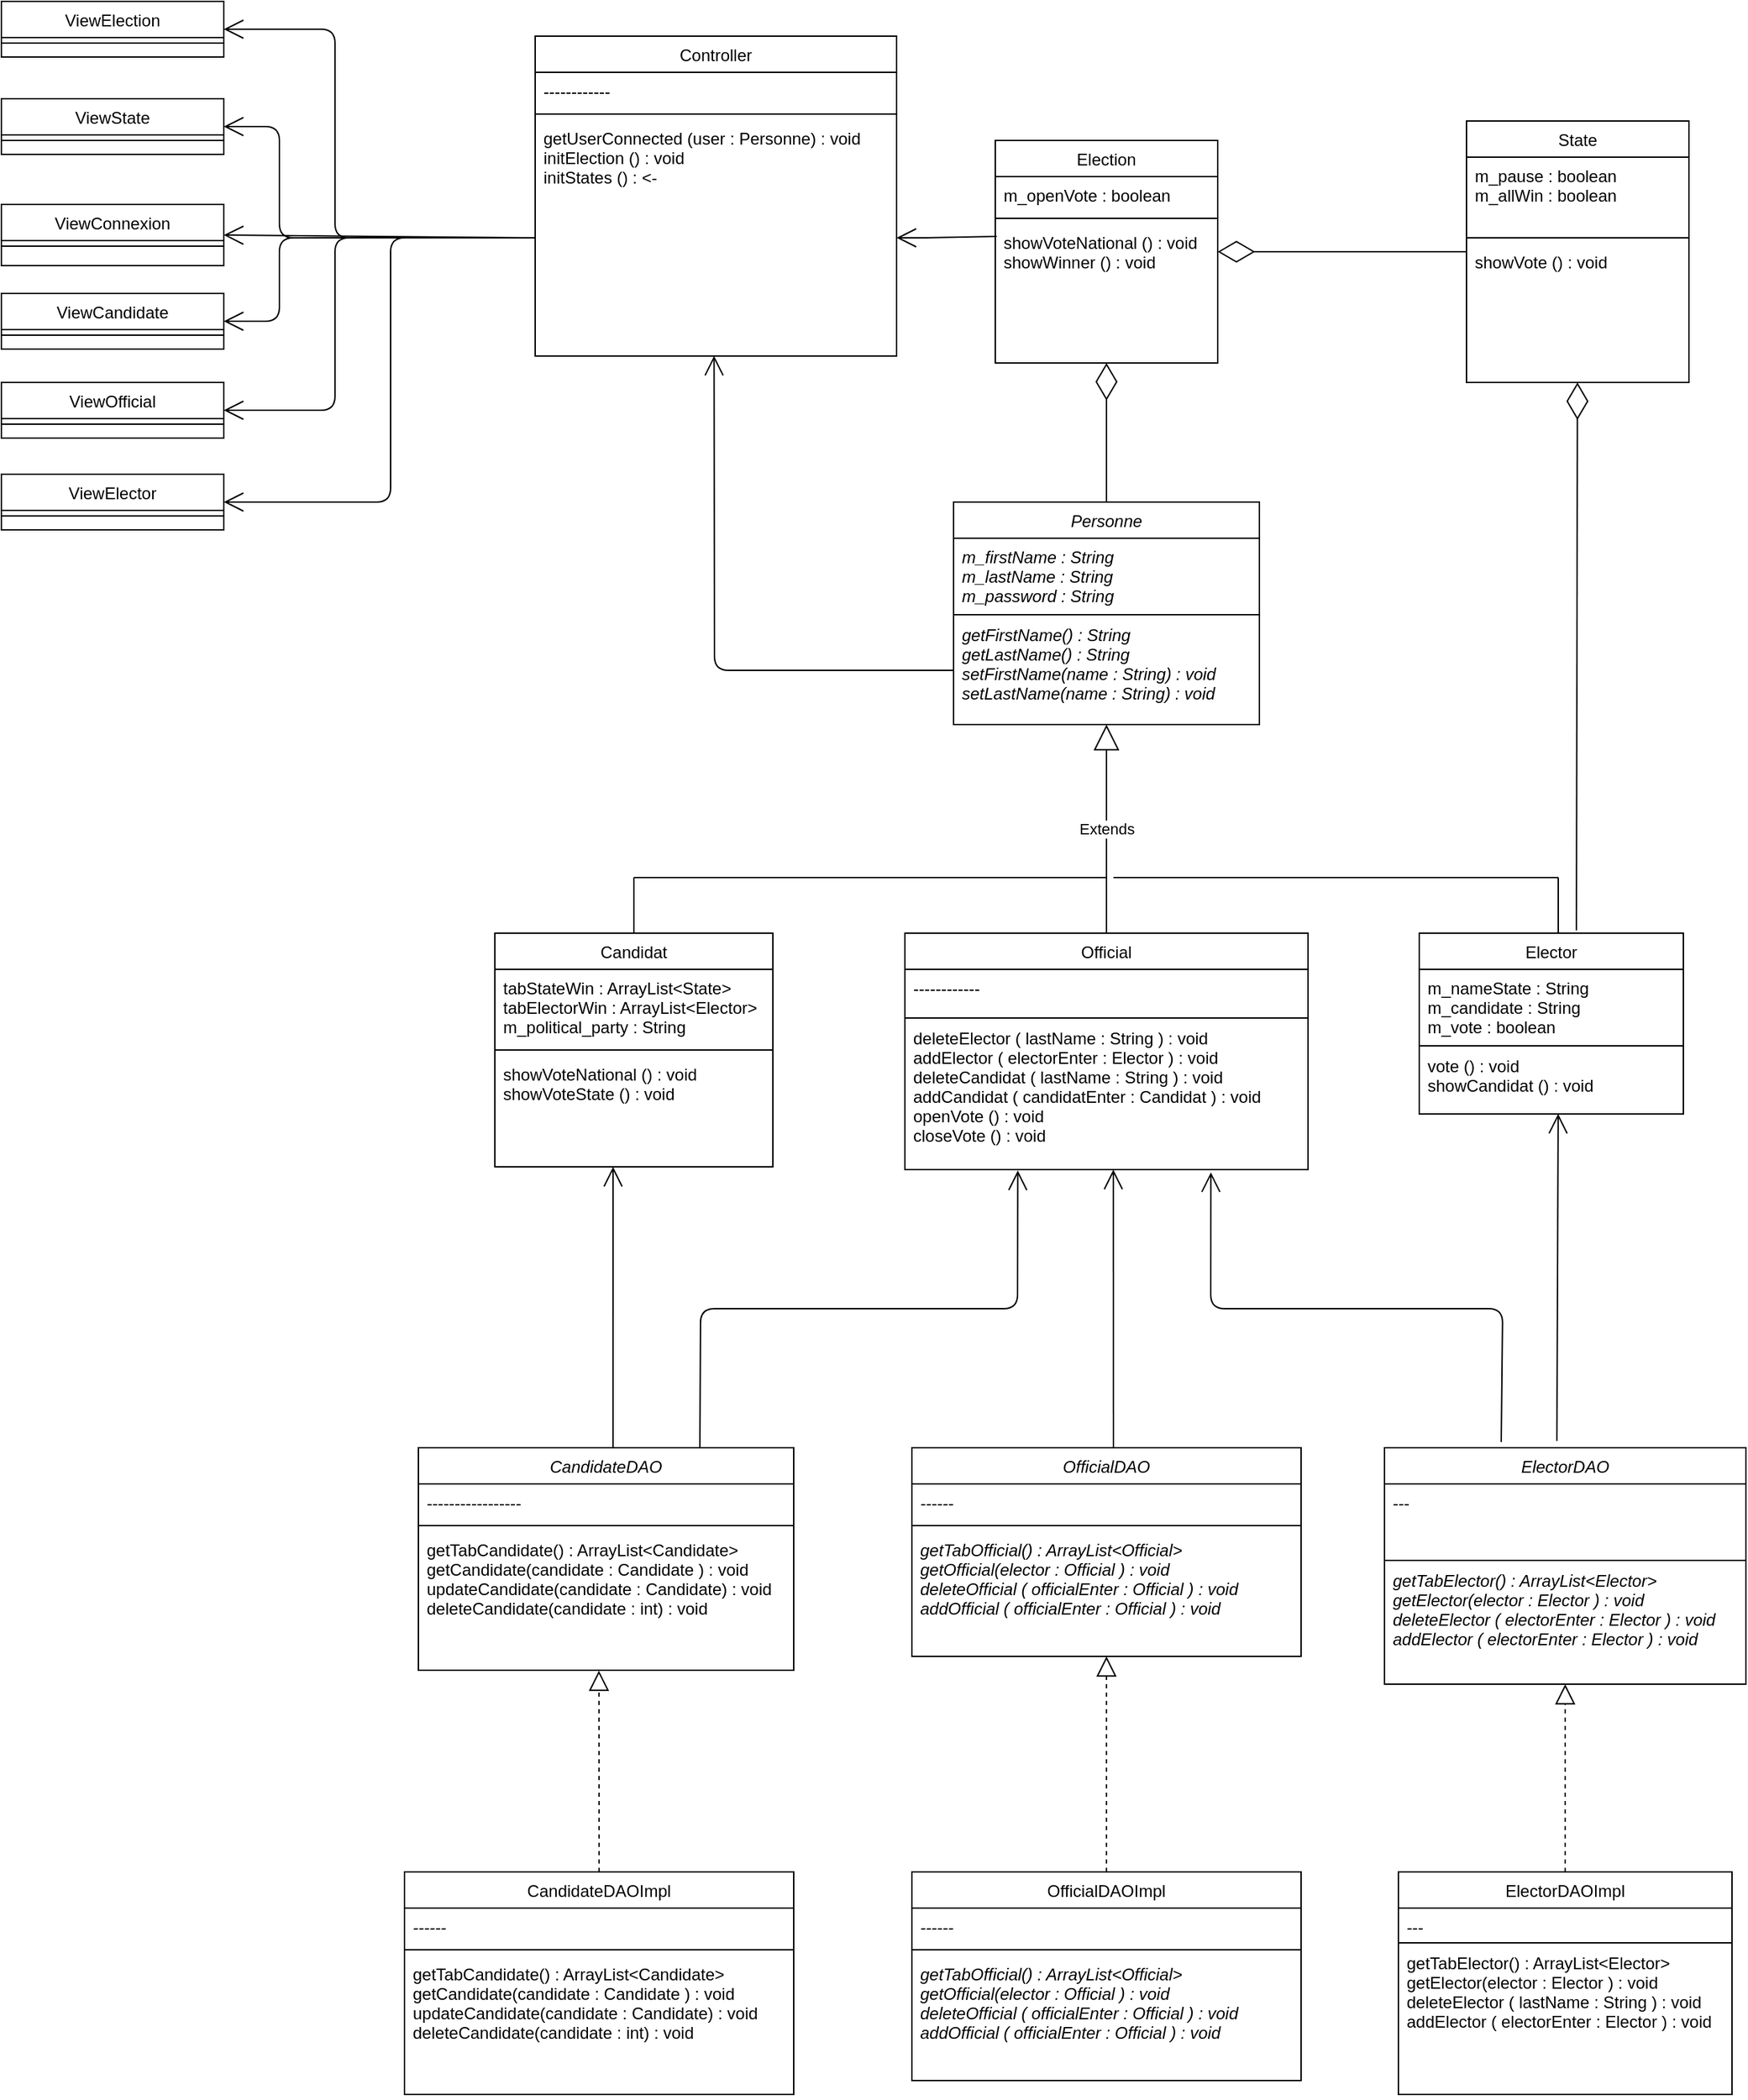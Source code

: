 <mxfile version="13.10.3" type="google"><diagram id="Czc2_N3RN8RW1SPeIlxV" name="Page-1"><mxGraphModel dx="1892" dy="1652" grid="1" gridSize="10" guides="1" tooltips="1" connect="1" arrows="1" fold="1" page="1" pageScale="1" pageWidth="827" pageHeight="1169" math="0" shadow="0"><root><mxCell id="WIyWlLk6GJQsqaUBKTNV-0"/><mxCell id="WIyWlLk6GJQsqaUBKTNV-1" parent="WIyWlLk6GJQsqaUBKTNV-0"/><mxCell id="zkfFHV4jXpPFQw0GAbJ--0" value="OfficialDAO" style="swimlane;fontStyle=2;align=center;verticalAlign=top;childLayout=stackLayout;horizontal=1;startSize=26;horizontalStack=0;resizeParent=1;resizeLast=0;collapsible=1;marginBottom=0;rounded=0;shadow=0;strokeWidth=1;" parent="WIyWlLk6GJQsqaUBKTNV-1" vertex="1"><mxGeometry x="-145" y="-70" width="280" height="150" as="geometry"><mxRectangle x="230" y="140" width="160" height="26" as="alternateBounds"/></mxGeometry></mxCell><mxCell id="zkfFHV4jXpPFQw0GAbJ--1" value="------" style="text;align=left;verticalAlign=top;spacingLeft=4;spacingRight=4;overflow=hidden;rotatable=0;points=[[0,0.5],[1,0.5]];portConstraint=eastwest;fontStyle=2" parent="zkfFHV4jXpPFQw0GAbJ--0" vertex="1"><mxGeometry y="26" width="280" height="26" as="geometry"/></mxCell><mxCell id="zkfFHV4jXpPFQw0GAbJ--4" value="" style="line;html=1;strokeWidth=1;align=left;verticalAlign=middle;spacingTop=-1;spacingLeft=3;spacingRight=3;rotatable=0;labelPosition=right;points=[];portConstraint=eastwest;" parent="zkfFHV4jXpPFQw0GAbJ--0" vertex="1"><mxGeometry y="52" width="280" height="8" as="geometry"/></mxCell><mxCell id="kc6GeevyrFKWQV1MCNnF-6" value="getTabOfficial() : ArrayList&lt;Official&gt;&#10;getOfficial(elector : Official ) : void &#10;deleteOfficial ( officialEnter : Official ) : void &#10;addOfficial ( officialEnter : Official ) : void " style="text;align=left;verticalAlign=top;spacingLeft=4;spacingRight=4;overflow=hidden;rotatable=0;points=[[0,0.5],[1,0.5]];portConstraint=eastwest;fontStyle=2" parent="zkfFHV4jXpPFQw0GAbJ--0" vertex="1"><mxGeometry y="60" width="280" height="88" as="geometry"/></mxCell><mxCell id="zkfFHV4jXpPFQw0GAbJ--13" value="CandidateDAO" style="swimlane;fontStyle=2;align=center;verticalAlign=top;childLayout=stackLayout;horizontal=1;startSize=26;horizontalStack=0;resizeParent=1;resizeLast=0;collapsible=1;marginBottom=0;rounded=0;shadow=0;strokeWidth=1;" parent="WIyWlLk6GJQsqaUBKTNV-1" vertex="1"><mxGeometry x="-500" y="-70" width="270" height="160" as="geometry"><mxRectangle x="340" y="380" width="170" height="26" as="alternateBounds"/></mxGeometry></mxCell><mxCell id="zkfFHV4jXpPFQw0GAbJ--14" value="-----------------" style="text;align=left;verticalAlign=top;spacingLeft=4;spacingRight=4;overflow=hidden;rotatable=0;points=[[0,0.5],[1,0.5]];portConstraint=eastwest;" parent="zkfFHV4jXpPFQw0GAbJ--13" vertex="1"><mxGeometry y="26" width="270" height="26" as="geometry"/></mxCell><mxCell id="zkfFHV4jXpPFQw0GAbJ--15" value="" style="line;html=1;strokeWidth=1;align=left;verticalAlign=middle;spacingTop=-1;spacingLeft=3;spacingRight=3;rotatable=0;labelPosition=right;points=[];portConstraint=eastwest;" parent="zkfFHV4jXpPFQw0GAbJ--13" vertex="1"><mxGeometry y="52" width="270" height="8" as="geometry"/></mxCell><mxCell id="4lA3_uiwcB0Spm6uKQDl-0" value="getTabCandidate() : ArrayList&lt;Candidate&gt;&#10;getCandidate(candidate : Candidate ) : void&#10;updateCandidate(candidate : Candidate) : void&#10;deleteCandidate(candidate : int) : void " style="text;align=left;verticalAlign=top;spacingLeft=4;spacingRight=4;overflow=hidden;rotatable=0;points=[[0,0.5],[1,0.5]];portConstraint=eastwest;" parent="zkfFHV4jXpPFQw0GAbJ--13" vertex="1"><mxGeometry y="60" width="270" height="100" as="geometry"/></mxCell><mxCell id="zkfFHV4jXpPFQw0GAbJ--17" value="Elector" style="swimlane;fontStyle=0;align=center;verticalAlign=top;childLayout=stackLayout;horizontal=1;startSize=26;horizontalStack=0;resizeParent=1;resizeLast=0;collapsible=1;marginBottom=0;rounded=0;shadow=0;strokeWidth=1;" parent="WIyWlLk6GJQsqaUBKTNV-1" vertex="1"><mxGeometry x="220" y="-440" width="190" height="130" as="geometry"><mxRectangle x="550" y="140" width="160" height="26" as="alternateBounds"/></mxGeometry></mxCell><mxCell id="4lA3_uiwcB0Spm6uKQDl-2" value="m_nameState : String&#10;m_candidate : String&#10;m_vote : boolean" style="text;align=left;verticalAlign=top;spacingLeft=4;spacingRight=4;overflow=hidden;rotatable=0;points=[[0,0.5],[1,0.5]];portConstraint=eastwest;rounded=0;shadow=0;html=0;" parent="zkfFHV4jXpPFQw0GAbJ--17" vertex="1"><mxGeometry y="26" width="190" height="54" as="geometry"/></mxCell><mxCell id="zkfFHV4jXpPFQw0GAbJ--23" value="" style="line;html=1;strokeWidth=1;align=left;verticalAlign=middle;spacingTop=-1;spacingLeft=3;spacingRight=3;rotatable=0;labelPosition=right;points=[];portConstraint=eastwest;" parent="zkfFHV4jXpPFQw0GAbJ--17" vertex="1"><mxGeometry y="80" width="190" height="2" as="geometry"/></mxCell><mxCell id="zkfFHV4jXpPFQw0GAbJ--24" value="vote () : void&#10;showCandidat () : void" style="text;align=left;verticalAlign=top;spacingLeft=4;spacingRight=4;overflow=hidden;rotatable=0;points=[[0,0.5],[1,0.5]];portConstraint=eastwest;" parent="zkfFHV4jXpPFQw0GAbJ--17" vertex="1"><mxGeometry y="82" width="190" height="48" as="geometry"/></mxCell><mxCell id="4lA3_uiwcB0Spm6uKQDl-3" value="Election" style="swimlane;fontStyle=0;align=center;verticalAlign=top;childLayout=stackLayout;horizontal=1;startSize=26;horizontalStack=0;resizeParent=1;resizeLast=0;collapsible=1;marginBottom=0;rounded=0;shadow=0;strokeWidth=1;" parent="WIyWlLk6GJQsqaUBKTNV-1" vertex="1"><mxGeometry x="-85" y="-1010" width="160" height="160" as="geometry"><mxRectangle x="340" y="380" width="170" height="26" as="alternateBounds"/></mxGeometry></mxCell><mxCell id="4lA3_uiwcB0Spm6uKQDl-4" value="m_openVote : boolean" style="text;align=left;verticalAlign=top;spacingLeft=4;spacingRight=4;overflow=hidden;rotatable=0;points=[[0,0.5],[1,0.5]];portConstraint=eastwest;" parent="4lA3_uiwcB0Spm6uKQDl-3" vertex="1"><mxGeometry y="26" width="160" height="26" as="geometry"/></mxCell><mxCell id="4lA3_uiwcB0Spm6uKQDl-5" value="" style="line;html=1;strokeWidth=1;align=left;verticalAlign=middle;spacingTop=-1;spacingLeft=3;spacingRight=3;rotatable=0;labelPosition=right;points=[];portConstraint=eastwest;" parent="4lA3_uiwcB0Spm6uKQDl-3" vertex="1"><mxGeometry y="52" width="160" height="8" as="geometry"/></mxCell><mxCell id="4lA3_uiwcB0Spm6uKQDl-6" value="showVoteNational () : void&#10;showWinner () : void  &#10;" style="text;align=left;verticalAlign=top;spacingLeft=4;spacingRight=4;overflow=hidden;rotatable=0;points=[[0,0.5],[1,0.5]];portConstraint=eastwest;" parent="4lA3_uiwcB0Spm6uKQDl-3" vertex="1"><mxGeometry y="60" width="160" height="100" as="geometry"/></mxCell><mxCell id="SlRX2zcdhBu8g0HOtJSi-1" value="Candidat" style="swimlane;fontStyle=0;align=center;verticalAlign=top;childLayout=stackLayout;horizontal=1;startSize=26;horizontalStack=0;resizeParent=1;resizeLast=0;collapsible=1;marginBottom=0;rounded=0;shadow=0;strokeWidth=1;" parent="WIyWlLk6GJQsqaUBKTNV-1" vertex="1"><mxGeometry x="-445" y="-440" width="200" height="168" as="geometry"><mxRectangle x="340" y="380" width="170" height="26" as="alternateBounds"/></mxGeometry></mxCell><mxCell id="SlRX2zcdhBu8g0HOtJSi-2" value="tabStateWin : ArrayList&lt;State&gt;&#10;tabElectorWin : ArrayList&lt;Elector&gt;&#10;m_political_party : String" style="text;align=left;verticalAlign=top;spacingLeft=4;spacingRight=4;overflow=hidden;rotatable=0;points=[[0,0.5],[1,0.5]];portConstraint=eastwest;" parent="SlRX2zcdhBu8g0HOtJSi-1" vertex="1"><mxGeometry y="26" width="200" height="54" as="geometry"/></mxCell><mxCell id="SlRX2zcdhBu8g0HOtJSi-3" value="" style="line;html=1;strokeWidth=1;align=left;verticalAlign=middle;spacingTop=-1;spacingLeft=3;spacingRight=3;rotatable=0;labelPosition=right;points=[];portConstraint=eastwest;" parent="SlRX2zcdhBu8g0HOtJSi-1" vertex="1"><mxGeometry y="80" width="200" height="8" as="geometry"/></mxCell><mxCell id="SlRX2zcdhBu8g0HOtJSi-4" value="showVoteNational () : void&#10;showVoteState () : void&#10;" style="text;align=left;verticalAlign=top;spacingLeft=4;spacingRight=4;overflow=hidden;rotatable=0;points=[[0,0.5],[1,0.5]];portConstraint=eastwest;" parent="SlRX2zcdhBu8g0HOtJSi-1" vertex="1"><mxGeometry y="88" width="200" height="80" as="geometry"/></mxCell><mxCell id="SlRX2zcdhBu8g0HOtJSi-6" value="Personne" style="swimlane;fontStyle=2;align=center;verticalAlign=top;childLayout=stackLayout;horizontal=1;startSize=26;horizontalStack=0;resizeParent=1;resizeLast=0;collapsible=1;marginBottom=0;rounded=0;shadow=0;strokeWidth=1;" parent="WIyWlLk6GJQsqaUBKTNV-1" vertex="1"><mxGeometry x="-115" y="-750" width="220" height="160" as="geometry"><mxRectangle x="550" y="140" width="160" height="26" as="alternateBounds"/></mxGeometry></mxCell><mxCell id="SlRX2zcdhBu8g0HOtJSi-7" value="m_firstName : String&#10;m_lastName : String&#10;m_password : String" style="text;align=left;verticalAlign=top;spacingLeft=4;spacingRight=4;overflow=hidden;rotatable=0;points=[[0,0.5],[1,0.5]];portConstraint=eastwest;rounded=0;shadow=0;html=0;fontStyle=2" parent="SlRX2zcdhBu8g0HOtJSi-6" vertex="1"><mxGeometry y="26" width="220" height="54" as="geometry"/></mxCell><mxCell id="SlRX2zcdhBu8g0HOtJSi-8" value="" style="line;html=1;strokeWidth=1;align=left;verticalAlign=middle;spacingTop=-1;spacingLeft=3;spacingRight=3;rotatable=0;labelPosition=right;points=[];portConstraint=eastwest;" parent="SlRX2zcdhBu8g0HOtJSi-6" vertex="1"><mxGeometry y="80" width="220" height="2" as="geometry"/></mxCell><mxCell id="SlRX2zcdhBu8g0HOtJSi-9" value="getFirstName() : String&#10;getLastName() : String&#10;setFirstName(name : String) : void&#10;setLastName(name : String) : void  &#10;&#10;" style="text;align=left;verticalAlign=top;spacingLeft=4;spacingRight=4;overflow=hidden;rotatable=0;points=[[0,0.5],[1,0.5]];portConstraint=eastwest;fontStyle=2" parent="SlRX2zcdhBu8g0HOtJSi-6" vertex="1"><mxGeometry y="82" width="220" height="78" as="geometry"/></mxCell><mxCell id="SlRX2zcdhBu8g0HOtJSi-11" value="ElectorDAO" style="swimlane;fontStyle=2;align=center;verticalAlign=top;childLayout=stackLayout;horizontal=1;startSize=26;horizontalStack=0;resizeParent=1;resizeLast=0;collapsible=1;marginBottom=0;rounded=0;shadow=0;strokeWidth=1;" parent="WIyWlLk6GJQsqaUBKTNV-1" vertex="1"><mxGeometry x="195" y="-70" width="260" height="170" as="geometry"><mxRectangle x="550" y="140" width="160" height="26" as="alternateBounds"/></mxGeometry></mxCell><mxCell id="SlRX2zcdhBu8g0HOtJSi-12" value="---" style="text;align=left;verticalAlign=top;spacingLeft=4;spacingRight=4;overflow=hidden;rotatable=0;points=[[0,0.5],[1,0.5]];portConstraint=eastwest;rounded=0;shadow=0;html=0;" parent="SlRX2zcdhBu8g0HOtJSi-11" vertex="1"><mxGeometry y="26" width="260" height="54" as="geometry"/></mxCell><mxCell id="SlRX2zcdhBu8g0HOtJSi-13" value="" style="line;html=1;strokeWidth=1;align=left;verticalAlign=middle;spacingTop=-1;spacingLeft=3;spacingRight=3;rotatable=0;labelPosition=right;points=[];portConstraint=eastwest;" parent="SlRX2zcdhBu8g0HOtJSi-11" vertex="1"><mxGeometry y="80" width="260" height="2" as="geometry"/></mxCell><mxCell id="SlRX2zcdhBu8g0HOtJSi-14" value="getTabElector() : ArrayList&lt;Elector&gt;&#10;getElector(elector : Elector ) : void &#10;deleteElector ( electorEnter : Elector ) : void &#10;addElector ( electorEnter : Elector ) : void " style="text;align=left;verticalAlign=top;spacingLeft=4;spacingRight=4;overflow=hidden;rotatable=0;points=[[0,0.5],[1,0.5]];portConstraint=eastwest;fontStyle=2" parent="SlRX2zcdhBu8g0HOtJSi-11" vertex="1"><mxGeometry y="82" width="260" height="88" as="geometry"/></mxCell><mxCell id="SlRX2zcdhBu8g0HOtJSi-15" value="ElectorDAOImpl" style="swimlane;fontStyle=0;align=center;verticalAlign=top;childLayout=stackLayout;horizontal=1;startSize=26;horizontalStack=0;resizeParent=1;resizeLast=0;collapsible=1;marginBottom=0;rounded=0;shadow=0;strokeWidth=1;" parent="WIyWlLk6GJQsqaUBKTNV-1" vertex="1"><mxGeometry x="205" y="235" width="240" height="160" as="geometry"><mxRectangle x="550" y="140" width="160" height="26" as="alternateBounds"/></mxGeometry></mxCell><mxCell id="SlRX2zcdhBu8g0HOtJSi-16" value="---" style="text;align=left;verticalAlign=top;spacingLeft=4;spacingRight=4;overflow=hidden;rotatable=0;points=[[0,0.5],[1,0.5]];portConstraint=eastwest;rounded=0;shadow=0;html=0;" parent="SlRX2zcdhBu8g0HOtJSi-15" vertex="1"><mxGeometry y="26" width="240" height="24" as="geometry"/></mxCell><mxCell id="SlRX2zcdhBu8g0HOtJSi-17" value="" style="line;html=1;strokeWidth=1;align=left;verticalAlign=middle;spacingTop=-1;spacingLeft=3;spacingRight=3;rotatable=0;labelPosition=right;points=[];portConstraint=eastwest;" parent="SlRX2zcdhBu8g0HOtJSi-15" vertex="1"><mxGeometry y="50" width="240" height="2" as="geometry"/></mxCell><mxCell id="SlRX2zcdhBu8g0HOtJSi-18" value="getTabElector() : ArrayList&lt;Elector&gt;&#10;getElector(elector : Elector ) : void &#10;deleteElector ( lastName : String ) : void &#10;addElector ( electorEnter : Elector ) : void" style="text;align=left;verticalAlign=top;spacingLeft=4;spacingRight=4;overflow=hidden;rotatable=0;points=[[0,0.5],[1,0.5]];portConstraint=eastwest;" parent="SlRX2zcdhBu8g0HOtJSi-15" vertex="1"><mxGeometry y="52" width="240" height="88" as="geometry"/></mxCell><mxCell id="SlRX2zcdhBu8g0HOtJSi-22" value="Official" style="swimlane;fontStyle=0;align=center;verticalAlign=top;childLayout=stackLayout;horizontal=1;startSize=26;horizontalStack=0;resizeParent=1;resizeLast=0;collapsible=1;marginBottom=0;rounded=0;shadow=0;strokeWidth=1;" parent="WIyWlLk6GJQsqaUBKTNV-1" vertex="1"><mxGeometry x="-150" y="-440" width="290" height="170" as="geometry"><mxRectangle x="550" y="140" width="160" height="26" as="alternateBounds"/></mxGeometry></mxCell><mxCell id="SlRX2zcdhBu8g0HOtJSi-23" value="------------" style="text;align=left;verticalAlign=top;spacingLeft=4;spacingRight=4;overflow=hidden;rotatable=0;points=[[0,0.5],[1,0.5]];portConstraint=eastwest;rounded=0;shadow=0;html=0;" parent="SlRX2zcdhBu8g0HOtJSi-22" vertex="1"><mxGeometry y="26" width="290" height="34" as="geometry"/></mxCell><mxCell id="SlRX2zcdhBu8g0HOtJSi-24" value="" style="line;html=1;strokeWidth=1;align=left;verticalAlign=middle;spacingTop=-1;spacingLeft=3;spacingRight=3;rotatable=0;labelPosition=right;points=[];portConstraint=eastwest;" parent="SlRX2zcdhBu8g0HOtJSi-22" vertex="1"><mxGeometry y="60" width="290" height="2" as="geometry"/></mxCell><mxCell id="SlRX2zcdhBu8g0HOtJSi-25" value="deleteElector ( lastName : String ) : void &#10;addElector ( electorEnter : Elector ) : void&#10;deleteCandidat ( lastName : String ) : void &#10;addCandidat ( candidatEnter : Candidat ) : void&#10;openVote () : void&#10;closeVote () : void " style="text;align=left;verticalAlign=top;spacingLeft=4;spacingRight=4;overflow=hidden;rotatable=0;points=[[0,0.5],[1,0.5]];portConstraint=eastwest;fontStyle=0" parent="SlRX2zcdhBu8g0HOtJSi-22" vertex="1"><mxGeometry y="62" width="290" height="108" as="geometry"/></mxCell><mxCell id="SlRX2zcdhBu8g0HOtJSi-27" value="OfficialDAOImpl" style="swimlane;fontStyle=0;align=center;verticalAlign=top;childLayout=stackLayout;horizontal=1;startSize=26;horizontalStack=0;resizeParent=1;resizeLast=0;collapsible=1;marginBottom=0;rounded=0;shadow=0;strokeWidth=1;" parent="WIyWlLk6GJQsqaUBKTNV-1" vertex="1"><mxGeometry x="-145" y="235" width="280" height="150" as="geometry"><mxRectangle x="230" y="140" width="160" height="26" as="alternateBounds"/></mxGeometry></mxCell><mxCell id="SlRX2zcdhBu8g0HOtJSi-28" value="------" style="text;align=left;verticalAlign=top;spacingLeft=4;spacingRight=4;overflow=hidden;rotatable=0;points=[[0,0.5],[1,0.5]];portConstraint=eastwest;fontStyle=2" parent="SlRX2zcdhBu8g0HOtJSi-27" vertex="1"><mxGeometry y="26" width="280" height="26" as="geometry"/></mxCell><mxCell id="SlRX2zcdhBu8g0HOtJSi-29" value="" style="line;html=1;strokeWidth=1;align=left;verticalAlign=middle;spacingTop=-1;spacingLeft=3;spacingRight=3;rotatable=0;labelPosition=right;points=[];portConstraint=eastwest;" parent="SlRX2zcdhBu8g0HOtJSi-27" vertex="1"><mxGeometry y="52" width="280" height="8" as="geometry"/></mxCell><mxCell id="kc6GeevyrFKWQV1MCNnF-7" value="getTabOfficial() : ArrayList&lt;Official&gt;&#10;getOfficial(elector : Official ) : void &#10;deleteOfficial ( officialEnter : Official ) : void &#10;addOfficial ( officialEnter : Official ) : void " style="text;align=left;verticalAlign=top;spacingLeft=4;spacingRight=4;overflow=hidden;rotatable=0;points=[[0,0.5],[1,0.5]];portConstraint=eastwest;fontStyle=2" parent="SlRX2zcdhBu8g0HOtJSi-27" vertex="1"><mxGeometry y="60" width="280" height="88" as="geometry"/></mxCell><mxCell id="Ecnn39iOjEB3BVJ0UBDC-0" value="Extends" style="endArrow=block;endSize=16;endFill=0;html=1;exitX=0.5;exitY=0;exitDx=0;exitDy=0;" parent="WIyWlLk6GJQsqaUBKTNV-1" source="SlRX2zcdhBu8g0HOtJSi-22" target="SlRX2zcdhBu8g0HOtJSi-9" edge="1"><mxGeometry width="160" relative="1" as="geometry"><mxPoint x="20" y="-350" as="sourcePoint"/><mxPoint x="180" y="-350" as="targetPoint"/></mxGeometry></mxCell><mxCell id="Ecnn39iOjEB3BVJ0UBDC-1" value="" style="endArrow=none;html=1;" parent="WIyWlLk6GJQsqaUBKTNV-1" edge="1"><mxGeometry width="50" height="50" relative="1" as="geometry"><mxPoint y="-480" as="sourcePoint"/><mxPoint x="320" y="-480" as="targetPoint"/></mxGeometry></mxCell><mxCell id="Ecnn39iOjEB3BVJ0UBDC-3" value="" style="endArrow=none;html=1;exitX=0.5;exitY=0;exitDx=0;exitDy=0;" parent="WIyWlLk6GJQsqaUBKTNV-1" edge="1"><mxGeometry width="50" height="50" relative="1" as="geometry"><mxPoint x="320" y="-440" as="sourcePoint"/><mxPoint x="320" y="-480" as="targetPoint"/></mxGeometry></mxCell><mxCell id="Ecnn39iOjEB3BVJ0UBDC-4" value="" style="endArrow=none;html=1;" parent="WIyWlLk6GJQsqaUBKTNV-1" edge="1"><mxGeometry width="50" height="50" relative="1" as="geometry"><mxPoint x="-345" y="-480" as="sourcePoint"/><mxPoint x="-5" y="-480" as="targetPoint"/></mxGeometry></mxCell><mxCell id="Ecnn39iOjEB3BVJ0UBDC-5" value="" style="endArrow=none;html=1;entryX=0.5;entryY=0;entryDx=0;entryDy=0;" parent="WIyWlLk6GJQsqaUBKTNV-1" target="SlRX2zcdhBu8g0HOtJSi-1" edge="1"><mxGeometry width="50" height="50" relative="1" as="geometry"><mxPoint x="-345" y="-480" as="sourcePoint"/><mxPoint x="-280" y="-420" as="targetPoint"/></mxGeometry></mxCell><mxCell id="Ecnn39iOjEB3BVJ0UBDC-7" value="" style="endArrow=block;dashed=1;endFill=0;endSize=12;html=1;exitX=0.5;exitY=0;exitDx=0;exitDy=0;" parent="WIyWlLk6GJQsqaUBKTNV-1" source="SlRX2zcdhBu8g0HOtJSi-15" target="SlRX2zcdhBu8g0HOtJSi-14" edge="1"><mxGeometry width="160" relative="1" as="geometry"><mxPoint x="280" y="90" as="sourcePoint"/><mxPoint x="440" y="90" as="targetPoint"/></mxGeometry></mxCell><mxCell id="Ecnn39iOjEB3BVJ0UBDC-8" value="" style="endArrow=block;dashed=1;endFill=0;endSize=12;html=1;exitX=0.5;exitY=0;exitDx=0;exitDy=0;entryX=0.5;entryY=1;entryDx=0;entryDy=0;" parent="WIyWlLk6GJQsqaUBKTNV-1" target="zkfFHV4jXpPFQw0GAbJ--0" edge="1" source="SlRX2zcdhBu8g0HOtJSi-27"><mxGeometry width="160" relative="1" as="geometry"><mxPoint x="-5.71" y="240" as="sourcePoint"/><mxPoint x="-5.71" y="110" as="targetPoint"/></mxGeometry></mxCell><mxCell id="Ecnn39iOjEB3BVJ0UBDC-9" value="CandidateDAOImpl" style="swimlane;fontStyle=0;align=center;verticalAlign=top;childLayout=stackLayout;horizontal=1;startSize=26;horizontalStack=0;resizeParent=1;resizeLast=0;collapsible=1;marginBottom=0;rounded=0;shadow=0;strokeWidth=1;" parent="WIyWlLk6GJQsqaUBKTNV-1" vertex="1"><mxGeometry x="-510" y="235" width="280" height="160" as="geometry"><mxRectangle x="230" y="140" width="160" height="26" as="alternateBounds"/></mxGeometry></mxCell><mxCell id="Ecnn39iOjEB3BVJ0UBDC-10" value="------" style="text;align=left;verticalAlign=top;spacingLeft=4;spacingRight=4;overflow=hidden;rotatable=0;points=[[0,0.5],[1,0.5]];portConstraint=eastwest;fontStyle=2" parent="Ecnn39iOjEB3BVJ0UBDC-9" vertex="1"><mxGeometry y="26" width="280" height="26" as="geometry"/></mxCell><mxCell id="Ecnn39iOjEB3BVJ0UBDC-11" value="" style="line;html=1;strokeWidth=1;align=left;verticalAlign=middle;spacingTop=-1;spacingLeft=3;spacingRight=3;rotatable=0;labelPosition=right;points=[];portConstraint=eastwest;" parent="Ecnn39iOjEB3BVJ0UBDC-9" vertex="1"><mxGeometry y="52" width="280" height="8" as="geometry"/></mxCell><mxCell id="z0IewGERxoRdHc7eDji--32" value="getTabCandidate() : ArrayList&lt;Candidate&gt;&#10;getCandidate(candidate : Candidate ) : void&#10;updateCandidate(candidate : Candidate) : void&#10;deleteCandidate(candidate : int) : void " style="text;align=left;verticalAlign=top;spacingLeft=4;spacingRight=4;overflow=hidden;rotatable=0;points=[[0,0.5],[1,0.5]];portConstraint=eastwest;" parent="Ecnn39iOjEB3BVJ0UBDC-9" vertex="1"><mxGeometry y="60" width="280" height="100" as="geometry"/></mxCell><mxCell id="Ecnn39iOjEB3BVJ0UBDC-12" value="" style="endArrow=block;dashed=1;endFill=0;endSize=12;html=1;exitX=0.5;exitY=0;exitDx=0;exitDy=0;entryX=0.481;entryY=1.003;entryDx=0;entryDy=0;entryPerimeter=0;" parent="WIyWlLk6GJQsqaUBKTNV-1" source="Ecnn39iOjEB3BVJ0UBDC-9" target="4lA3_uiwcB0Spm6uKQDl-0" edge="1"><mxGeometry width="160" relative="1" as="geometry"><mxPoint x="-605.59" y="250" as="sourcePoint"/><mxPoint x="-604.88" y="100" as="targetPoint"/></mxGeometry></mxCell><mxCell id="kc6GeevyrFKWQV1MCNnF-0" value="State" style="swimlane;fontStyle=0;align=center;verticalAlign=top;childLayout=stackLayout;horizontal=1;startSize=26;horizontalStack=0;resizeParent=1;resizeLast=0;collapsible=1;marginBottom=0;rounded=0;shadow=0;strokeWidth=1;" parent="WIyWlLk6GJQsqaUBKTNV-1" vertex="1"><mxGeometry x="254" y="-1024" width="160" height="188" as="geometry"><mxRectangle x="340" y="380" width="170" height="26" as="alternateBounds"/></mxGeometry></mxCell><mxCell id="kc6GeevyrFKWQV1MCNnF-1" value="m_pause : boolean&#10;m_allWin : boolean " style="text;align=left;verticalAlign=top;spacingLeft=4;spacingRight=4;overflow=hidden;rotatable=0;points=[[0,0.5],[1,0.5]];portConstraint=eastwest;" parent="kc6GeevyrFKWQV1MCNnF-0" vertex="1"><mxGeometry y="26" width="160" height="54" as="geometry"/></mxCell><mxCell id="kc6GeevyrFKWQV1MCNnF-2" value="" style="line;html=1;strokeWidth=1;align=left;verticalAlign=middle;spacingTop=-1;spacingLeft=3;spacingRight=3;rotatable=0;labelPosition=right;points=[];portConstraint=eastwest;" parent="kc6GeevyrFKWQV1MCNnF-0" vertex="1"><mxGeometry y="80" width="160" height="8" as="geometry"/></mxCell><mxCell id="kc6GeevyrFKWQV1MCNnF-3" value="showVote () : void &#10;" style="text;align=left;verticalAlign=top;spacingLeft=4;spacingRight=4;overflow=hidden;rotatable=0;points=[[0,0.5],[1,0.5]];portConstraint=eastwest;" parent="kc6GeevyrFKWQV1MCNnF-0" vertex="1"><mxGeometry y="88" width="160" height="100" as="geometry"/></mxCell><mxCell id="z0IewGERxoRdHc7eDji--0" value="" style="endArrow=diamondThin;endFill=0;endSize=24;html=1;" parent="WIyWlLk6GJQsqaUBKTNV-1" source="kc6GeevyrFKWQV1MCNnF-0" target="4lA3_uiwcB0Spm6uKQDl-3" edge="1"><mxGeometry width="160" relative="1" as="geometry"><mxPoint x="130" y="-890" as="sourcePoint"/><mxPoint x="160" y="-960" as="targetPoint"/></mxGeometry></mxCell><mxCell id="z0IewGERxoRdHc7eDji--5" value="" style="endArrow=diamondThin;endFill=0;endSize=24;html=1;exitX=0.595;exitY=-0.015;exitDx=0;exitDy=0;exitPerimeter=0;" parent="WIyWlLk6GJQsqaUBKTNV-1" source="zkfFHV4jXpPFQw0GAbJ--17" target="kc6GeevyrFKWQV1MCNnF-0" edge="1"><mxGeometry width="160" relative="1" as="geometry"><mxPoint x="489" y="-690" as="sourcePoint"/><mxPoint x="310" y="-690" as="targetPoint"/></mxGeometry></mxCell><mxCell id="z0IewGERxoRdHc7eDji--6" value="" style="endArrow=diamondThin;endFill=0;endSize=24;html=1;" parent="WIyWlLk6GJQsqaUBKTNV-1" source="SlRX2zcdhBu8g0HOtJSi-6" target="4lA3_uiwcB0Spm6uKQDl-3" edge="1"><mxGeometry width="160" relative="1" as="geometry"><mxPoint x="-5" y="-760" as="sourcePoint"/><mxPoint x="26" y="-800" as="targetPoint"/></mxGeometry></mxCell><mxCell id="z0IewGERxoRdHc7eDji--7" value="ViewElection" style="swimlane;fontStyle=0;align=center;verticalAlign=top;childLayout=stackLayout;horizontal=1;startSize=26;horizontalStack=0;resizeParent=1;resizeLast=0;collapsible=1;marginBottom=0;rounded=0;shadow=0;strokeWidth=1;" parent="WIyWlLk6GJQsqaUBKTNV-1" vertex="1"><mxGeometry x="-800" y="-1110" width="160" height="40" as="geometry"><mxRectangle x="340" y="380" width="170" height="26" as="alternateBounds"/></mxGeometry></mxCell><mxCell id="z0IewGERxoRdHc7eDji--8" value="" style="line;html=1;strokeWidth=1;align=left;verticalAlign=middle;spacingTop=-1;spacingLeft=3;spacingRight=3;rotatable=0;labelPosition=right;points=[];portConstraint=eastwest;" parent="z0IewGERxoRdHc7eDji--7" vertex="1"><mxGeometry y="26" width="160" height="8" as="geometry"/></mxCell><mxCell id="z0IewGERxoRdHc7eDji--9" value="ViewState" style="swimlane;fontStyle=0;align=center;verticalAlign=top;childLayout=stackLayout;horizontal=1;startSize=26;horizontalStack=0;resizeParent=1;resizeLast=0;collapsible=1;marginBottom=0;rounded=0;shadow=0;strokeWidth=1;" parent="WIyWlLk6GJQsqaUBKTNV-1" vertex="1"><mxGeometry x="-800" y="-1040" width="160" height="40" as="geometry"><mxRectangle x="340" y="380" width="170" height="26" as="alternateBounds"/></mxGeometry></mxCell><mxCell id="z0IewGERxoRdHc7eDji--10" value="" style="line;html=1;strokeWidth=1;align=left;verticalAlign=middle;spacingTop=-1;spacingLeft=3;spacingRight=3;rotatable=0;labelPosition=right;points=[];portConstraint=eastwest;" parent="z0IewGERxoRdHc7eDji--9" vertex="1"><mxGeometry y="26" width="160" height="8" as="geometry"/></mxCell><mxCell id="z0IewGERxoRdHc7eDji--11" value="ViewConnexion" style="swimlane;fontStyle=0;align=center;verticalAlign=top;childLayout=stackLayout;horizontal=1;startSize=26;horizontalStack=0;resizeParent=1;resizeLast=0;collapsible=1;marginBottom=0;rounded=0;shadow=0;strokeWidth=1;" parent="WIyWlLk6GJQsqaUBKTNV-1" vertex="1"><mxGeometry x="-800" y="-964" width="160" height="44" as="geometry"><mxRectangle x="340" y="380" width="170" height="26" as="alternateBounds"/></mxGeometry></mxCell><mxCell id="z0IewGERxoRdHc7eDji--12" value="" style="line;html=1;strokeWidth=1;align=left;verticalAlign=middle;spacingTop=-1;spacingLeft=3;spacingRight=3;rotatable=0;labelPosition=right;points=[];portConstraint=eastwest;" parent="z0IewGERxoRdHc7eDji--11" vertex="1"><mxGeometry y="26" width="160" height="8" as="geometry"/></mxCell><mxCell id="z0IewGERxoRdHc7eDji--13" value="ViewOfficial" style="swimlane;fontStyle=0;align=center;verticalAlign=top;childLayout=stackLayout;horizontal=1;startSize=26;horizontalStack=0;resizeParent=1;resizeLast=0;collapsible=1;marginBottom=0;rounded=0;shadow=0;strokeWidth=1;" parent="WIyWlLk6GJQsqaUBKTNV-1" vertex="1"><mxGeometry x="-800" y="-836" width="160" height="40" as="geometry"><mxRectangle x="340" y="380" width="170" height="26" as="alternateBounds"/></mxGeometry></mxCell><mxCell id="z0IewGERxoRdHc7eDji--14" value="" style="line;html=1;strokeWidth=1;align=left;verticalAlign=middle;spacingTop=-1;spacingLeft=3;spacingRight=3;rotatable=0;labelPosition=right;points=[];portConstraint=eastwest;" parent="z0IewGERxoRdHc7eDji--13" vertex="1"><mxGeometry y="26" width="160" height="8" as="geometry"/></mxCell><mxCell id="z0IewGERxoRdHc7eDji--15" value="ViewCandidate" style="swimlane;fontStyle=0;align=center;verticalAlign=top;childLayout=stackLayout;horizontal=1;startSize=26;horizontalStack=0;resizeParent=1;resizeLast=0;collapsible=1;marginBottom=0;rounded=0;shadow=0;strokeWidth=1;" parent="WIyWlLk6GJQsqaUBKTNV-1" vertex="1"><mxGeometry x="-800" y="-900" width="160" height="40" as="geometry"><mxRectangle x="340" y="380" width="170" height="26" as="alternateBounds"/></mxGeometry></mxCell><mxCell id="z0IewGERxoRdHc7eDji--16" value="" style="line;html=1;strokeWidth=1;align=left;verticalAlign=middle;spacingTop=-1;spacingLeft=3;spacingRight=3;rotatable=0;labelPosition=right;points=[];portConstraint=eastwest;" parent="z0IewGERxoRdHc7eDji--15" vertex="1"><mxGeometry y="26" width="160" height="8" as="geometry"/></mxCell><mxCell id="z0IewGERxoRdHc7eDji--17" value="ViewElector" style="swimlane;fontStyle=0;align=center;verticalAlign=top;childLayout=stackLayout;horizontal=1;startSize=26;horizontalStack=0;resizeParent=1;resizeLast=0;collapsible=1;marginBottom=0;rounded=0;shadow=0;strokeWidth=1;" parent="WIyWlLk6GJQsqaUBKTNV-1" vertex="1"><mxGeometry x="-800" y="-770" width="160" height="40" as="geometry"><mxRectangle x="340" y="380" width="170" height="26" as="alternateBounds"/></mxGeometry></mxCell><mxCell id="z0IewGERxoRdHc7eDji--18" value="" style="line;html=1;strokeWidth=1;align=left;verticalAlign=middle;spacingTop=-1;spacingLeft=3;spacingRight=3;rotatable=0;labelPosition=right;points=[];portConstraint=eastwest;" parent="z0IewGERxoRdHc7eDji--17" vertex="1"><mxGeometry y="26" width="160" height="8" as="geometry"/></mxCell><mxCell id="z0IewGERxoRdHc7eDji--25" value="" style="endArrow=open;endFill=1;endSize=12;html=1;entryX=1;entryY=0.5;entryDx=0;entryDy=0;exitX=0.006;exitY=0.09;exitDx=0;exitDy=0;exitPerimeter=0;" parent="WIyWlLk6GJQsqaUBKTNV-1" source="4lA3_uiwcB0Spm6uKQDl-6" target="zntnMTjAy1ZiPYAJU29d-7" edge="1"><mxGeometry width="160" relative="1" as="geometry"><mxPoint x="-300" y="-900" as="sourcePoint"/><mxPoint x="-180" y="-930" as="targetPoint"/><Array as="points"><mxPoint x="-140" y="-940"/></Array></mxGeometry></mxCell><mxCell id="z0IewGERxoRdHc7eDji--26" value="" style="endArrow=open;endFill=1;endSize=12;html=1;exitX=0.477;exitY=-0.029;exitDx=0;exitDy=0;exitPerimeter=0;entryX=0.526;entryY=0.997;entryDx=0;entryDy=0;entryPerimeter=0;" parent="WIyWlLk6GJQsqaUBKTNV-1" source="SlRX2zcdhBu8g0HOtJSi-11" target="zkfFHV4jXpPFQw0GAbJ--24" edge="1"><mxGeometry width="160" relative="1" as="geometry"><mxPoint x="20" y="-160" as="sourcePoint"/><mxPoint x="350" y="-270" as="targetPoint"/></mxGeometry></mxCell><mxCell id="z0IewGERxoRdHc7eDji--27" value="" style="endArrow=open;endFill=1;endSize=12;html=1;entryX=0.517;entryY=1;entryDx=0;entryDy=0;entryPerimeter=0;" parent="WIyWlLk6GJQsqaUBKTNV-1" edge="1" target="SlRX2zcdhBu8g0HOtJSi-25"><mxGeometry width="160" relative="1" as="geometry"><mxPoint y="-70" as="sourcePoint"/><mxPoint x="10" y="-250" as="targetPoint"/></mxGeometry></mxCell><mxCell id="z0IewGERxoRdHc7eDji--28" value="" style="endArrow=open;endFill=1;endSize=12;html=1;entryX=0.532;entryY=1.063;entryDx=0;entryDy=0;entryPerimeter=0;" parent="WIyWlLk6GJQsqaUBKTNV-1" edge="1"><mxGeometry width="160" relative="1" as="geometry"><mxPoint x="-360" y="-70" as="sourcePoint"/><mxPoint x="-359.96" y="-271.996" as="targetPoint"/></mxGeometry></mxCell><mxCell id="z0IewGERxoRdHc7eDji--29" value="" style="endArrow=open;endFill=1;endSize=12;html=1;exitX=0.75;exitY=0;exitDx=0;exitDy=0;entryX=0.28;entryY=1.006;entryDx=0;entryDy=0;entryPerimeter=0;" parent="WIyWlLk6GJQsqaUBKTNV-1" source="zkfFHV4jXpPFQw0GAbJ--13" target="SlRX2zcdhBu8g0HOtJSi-25" edge="1"><mxGeometry width="160" relative="1" as="geometry"><mxPoint x="10" y="-60" as="sourcePoint"/><mxPoint x="-50" y="-240" as="targetPoint"/><Array as="points"><mxPoint x="-297" y="-170"/><mxPoint x="-69" y="-170"/></Array></mxGeometry></mxCell><mxCell id="z0IewGERxoRdHc7eDji--30" value="" style="endArrow=open;endFill=1;endSize=12;html=1;exitX=0.323;exitY=-0.024;exitDx=0;exitDy=0;exitPerimeter=0;entryX=0.759;entryY=1.018;entryDx=0;entryDy=0;entryPerimeter=0;" parent="WIyWlLk6GJQsqaUBKTNV-1" source="SlRX2zcdhBu8g0HOtJSi-11" target="SlRX2zcdhBu8g0HOtJSi-25" edge="1"><mxGeometry width="160" relative="1" as="geometry"><mxPoint x="-287.5" y="-60" as="sourcePoint"/><mxPoint x="90" y="-250" as="targetPoint"/><Array as="points"><mxPoint x="280" y="-170"/><mxPoint x="70" y="-170"/></Array></mxGeometry></mxCell><mxCell id="zntnMTjAy1ZiPYAJU29d-4" value="Controller" style="swimlane;fontStyle=0;align=center;verticalAlign=top;childLayout=stackLayout;horizontal=1;startSize=26;horizontalStack=0;resizeParent=1;resizeLast=0;collapsible=1;marginBottom=0;rounded=0;shadow=0;strokeWidth=1;" vertex="1" parent="WIyWlLk6GJQsqaUBKTNV-1"><mxGeometry x="-416" y="-1085" width="260" height="230" as="geometry"><mxRectangle x="340" y="380" width="170" height="26" as="alternateBounds"/></mxGeometry></mxCell><mxCell id="zntnMTjAy1ZiPYAJU29d-5" value="------------" style="text;align=left;verticalAlign=top;spacingLeft=4;spacingRight=4;overflow=hidden;rotatable=0;points=[[0,0.5],[1,0.5]];portConstraint=eastwest;" vertex="1" parent="zntnMTjAy1ZiPYAJU29d-4"><mxGeometry y="26" width="260" height="26" as="geometry"/></mxCell><mxCell id="zntnMTjAy1ZiPYAJU29d-6" value="" style="line;html=1;strokeWidth=1;align=left;verticalAlign=middle;spacingTop=-1;spacingLeft=3;spacingRight=3;rotatable=0;labelPosition=right;points=[];portConstraint=eastwest;" vertex="1" parent="zntnMTjAy1ZiPYAJU29d-4"><mxGeometry y="52" width="260" height="8" as="geometry"/></mxCell><mxCell id="zntnMTjAy1ZiPYAJU29d-7" value="getUserConnected (user : Personne) : void&#10;initElection () : void&#10;initStates () : &lt;- " style="text;align=left;verticalAlign=top;spacingLeft=4;spacingRight=4;overflow=hidden;rotatable=0;points=[[0,0.5],[1,0.5]];portConstraint=eastwest;" vertex="1" parent="zntnMTjAy1ZiPYAJU29d-4"><mxGeometry y="60" width="260" height="170" as="geometry"/></mxCell><mxCell id="zntnMTjAy1ZiPYAJU29d-10" value="" style="endArrow=open;endFill=1;endSize=12;html=1;entryX=0.495;entryY=0.999;entryDx=0;entryDy=0;entryPerimeter=0;exitX=0;exitY=0.5;exitDx=0;exitDy=0;" edge="1" parent="WIyWlLk6GJQsqaUBKTNV-1" source="SlRX2zcdhBu8g0HOtJSi-9" target="zntnMTjAy1ZiPYAJU29d-7"><mxGeometry width="160" relative="1" as="geometry"><mxPoint x="-360" y="-730" as="sourcePoint"/><mxPoint x="-200" y="-730" as="targetPoint"/><Array as="points"><mxPoint x="-287" y="-629"/></Array></mxGeometry></mxCell><mxCell id="zntnMTjAy1ZiPYAJU29d-13" value="" style="endArrow=open;endFill=1;endSize=12;html=1;entryX=1;entryY=0.5;entryDx=0;entryDy=0;exitX=0;exitY=0.5;exitDx=0;exitDy=0;" edge="1" parent="WIyWlLk6GJQsqaUBKTNV-1" source="zntnMTjAy1ZiPYAJU29d-7" target="z0IewGERxoRdHc7eDji--7"><mxGeometry width="160" relative="1" as="geometry"><mxPoint x="-560" y="-750" as="sourcePoint"/><mxPoint x="-400" y="-750" as="targetPoint"/><Array as="points"><mxPoint x="-560" y="-940"/><mxPoint x="-560" y="-1090"/></Array></mxGeometry></mxCell><mxCell id="zntnMTjAy1ZiPYAJU29d-14" value="" style="endArrow=open;endFill=1;endSize=12;html=1;entryX=1;entryY=0.5;entryDx=0;entryDy=0;exitX=0;exitY=0.5;exitDx=0;exitDy=0;" edge="1" parent="WIyWlLk6GJQsqaUBKTNV-1" source="zntnMTjAy1ZiPYAJU29d-7" target="z0IewGERxoRdHc7eDji--9"><mxGeometry width="160" relative="1" as="geometry"><mxPoint x="-480" y="-760" as="sourcePoint"/><mxPoint x="-320" y="-760" as="targetPoint"/><Array as="points"><mxPoint x="-600" y="-940"/><mxPoint x="-600" y="-1020"/></Array></mxGeometry></mxCell><mxCell id="zntnMTjAy1ZiPYAJU29d-15" value="" style="endArrow=open;endFill=1;endSize=12;html=1;entryX=1;entryY=0.5;entryDx=0;entryDy=0;exitX=0;exitY=0.5;exitDx=0;exitDy=0;" edge="1" parent="WIyWlLk6GJQsqaUBKTNV-1" source="zntnMTjAy1ZiPYAJU29d-7" target="z0IewGERxoRdHc7eDji--11"><mxGeometry width="160" relative="1" as="geometry"><mxPoint x="-550" y="-750" as="sourcePoint"/><mxPoint x="-390" y="-750" as="targetPoint"/></mxGeometry></mxCell><mxCell id="zntnMTjAy1ZiPYAJU29d-16" value="" style="endArrow=open;endFill=1;endSize=12;html=1;entryX=1;entryY=0.5;entryDx=0;entryDy=0;exitX=0;exitY=0.5;exitDx=0;exitDy=0;" edge="1" parent="WIyWlLk6GJQsqaUBKTNV-1" source="zntnMTjAy1ZiPYAJU29d-7" target="z0IewGERxoRdHc7eDji--15"><mxGeometry width="160" relative="1" as="geometry"><mxPoint x="-550" y="-730" as="sourcePoint"/><mxPoint x="-390" y="-730" as="targetPoint"/><Array as="points"><mxPoint x="-600" y="-940"/><mxPoint x="-600" y="-880"/></Array></mxGeometry></mxCell><mxCell id="zntnMTjAy1ZiPYAJU29d-17" value="" style="endArrow=open;endFill=1;endSize=12;html=1;entryX=1;entryY=0.5;entryDx=0;entryDy=0;exitX=0;exitY=0.5;exitDx=0;exitDy=0;" edge="1" parent="WIyWlLk6GJQsqaUBKTNV-1" source="zntnMTjAy1ZiPYAJU29d-7" target="z0IewGERxoRdHc7eDji--13"><mxGeometry width="160" relative="1" as="geometry"><mxPoint x="-570" y="-800" as="sourcePoint"/><mxPoint x="-410" y="-800" as="targetPoint"/><Array as="points"><mxPoint x="-560" y="-940"/><mxPoint x="-560" y="-816"/></Array></mxGeometry></mxCell><mxCell id="zntnMTjAy1ZiPYAJU29d-18" value="" style="endArrow=open;endFill=1;endSize=12;html=1;entryX=1;entryY=0.5;entryDx=0;entryDy=0;exitX=0;exitY=0.5;exitDx=0;exitDy=0;" edge="1" parent="WIyWlLk6GJQsqaUBKTNV-1" source="zntnMTjAy1ZiPYAJU29d-7" target="z0IewGERxoRdHc7eDji--17"><mxGeometry width="160" relative="1" as="geometry"><mxPoint x="-540" y="-700" as="sourcePoint"/><mxPoint x="-380" y="-700" as="targetPoint"/><Array as="points"><mxPoint x="-520" y="-940"/><mxPoint x="-520" y="-750"/></Array></mxGeometry></mxCell></root></mxGraphModel></diagram></mxfile>